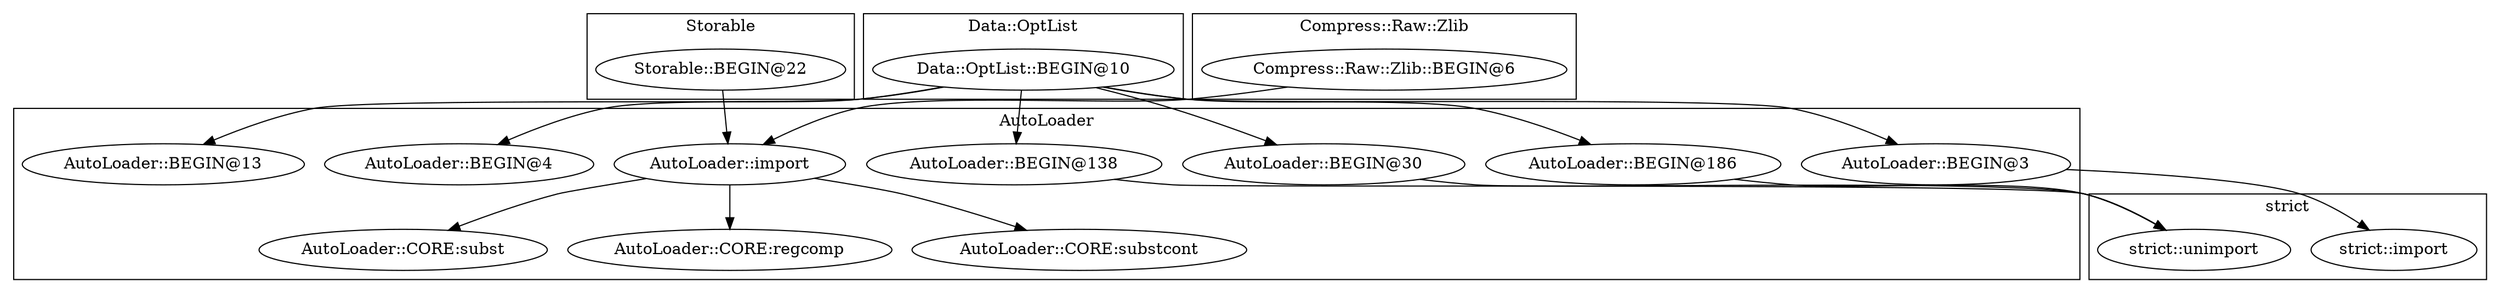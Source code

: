 digraph {
graph [overlap=false]
subgraph cluster_Storable {
	label="Storable";
	"Storable::BEGIN@22";
}
subgraph cluster_Data_OptList {
	label="Data::OptList";
	"Data::OptList::BEGIN@10";
}
subgraph cluster_Compress_Raw_Zlib {
	label="Compress::Raw::Zlib";
	"Compress::Raw::Zlib::BEGIN@6";
}
subgraph cluster_strict {
	label="strict";
	"strict::import";
	"strict::unimport";
}
subgraph cluster_AutoLoader {
	label="AutoLoader";
	"AutoLoader::BEGIN@138";
	"AutoLoader::CORE:substcont";
	"AutoLoader::CORE:subst";
	"AutoLoader::BEGIN@186";
	"AutoLoader::BEGIN@30";
	"AutoLoader::import";
	"AutoLoader::BEGIN@4";
	"AutoLoader::CORE:regcomp";
	"AutoLoader::BEGIN@3";
	"AutoLoader::BEGIN@13";
}
"Data::OptList::BEGIN@10" -> "AutoLoader::BEGIN@138";
"AutoLoader::import" -> "AutoLoader::CORE:regcomp";
"AutoLoader::BEGIN@138" -> "strict::unimport";
"AutoLoader::BEGIN@186" -> "strict::unimport";
"AutoLoader::BEGIN@30" -> "strict::unimport";
"Compress::Raw::Zlib::BEGIN@6" -> "AutoLoader::import";
"Storable::BEGIN@22" -> "AutoLoader::import";
"Data::OptList::BEGIN@10" -> "AutoLoader::BEGIN@186";
"AutoLoader::BEGIN@3" -> "strict::import";
"AutoLoader::import" -> "AutoLoader::CORE:substcont";
"Data::OptList::BEGIN@10" -> "AutoLoader::BEGIN@3";
"AutoLoader::import" -> "AutoLoader::CORE:subst";
"Data::OptList::BEGIN@10" -> "AutoLoader::BEGIN@13";
"Data::OptList::BEGIN@10" -> "AutoLoader::BEGIN@4";
"Data::OptList::BEGIN@10" -> "AutoLoader::BEGIN@30";
}

